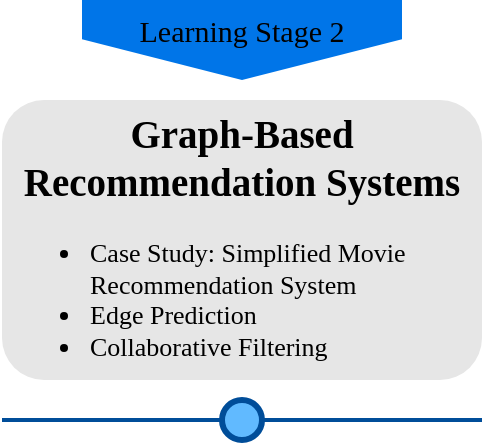 <mxfile version="24.3.0" type="device">
  <diagram id="C5RBs43oDa-KdzZeNtuy" name="Page-1">
    <mxGraphModel dx="1194" dy="565" grid="1" gridSize="10" guides="1" tooltips="1" connect="1" arrows="1" fold="1" page="1" pageScale="1" pageWidth="827" pageHeight="1169" math="0" shadow="0">
      <root>
        <mxCell id="WIyWlLk6GJQsqaUBKTNV-0" />
        <mxCell id="WIyWlLk6GJQsqaUBKTNV-1" parent="WIyWlLk6GJQsqaUBKTNV-0" />
        <mxCell id="mRiB8NXWWGHCBEzQtSpy-0" value="" style="line;strokeWidth=2;html=1;fillColor=none;fontSize=28;fontColor=#004D99;strokeColor=#004D99;" parent="WIyWlLk6GJQsqaUBKTNV-1" vertex="1">
          <mxGeometry x="320" y="355" width="240" height="10" as="geometry" />
        </mxCell>
        <mxCell id="mRiB8NXWWGHCBEzQtSpy-4" value="" style="ellipse;whiteSpace=wrap;html=1;fillColor=#61BAFF;fontSize=28;fontColor=#004D99;strokeWidth=3;strokeColor=#004D99;" parent="WIyWlLk6GJQsqaUBKTNV-1" vertex="1">
          <mxGeometry x="430" y="350" width="20" height="20" as="geometry" />
        </mxCell>
        <mxCell id="mRiB8NXWWGHCBEzQtSpy-8" value="&lt;h2&gt;&lt;font face=&quot;serif&quot;&gt;Graph-Based Recommendation Systems&lt;/font&gt;&lt;/h2&gt;&lt;p&gt;&lt;/p&gt;&lt;ul&gt;&lt;li style=&quot;text-align: left;&quot;&gt;&lt;span style=&quot;font-family: serif; background-color: initial;&quot;&gt;Case Study: Simplified Movie Recommendation System&lt;/span&gt;&lt;/li&gt;&lt;li style=&quot;text-align: left;&quot;&gt;&lt;span style=&quot;font-family: serif; background-color: initial;&quot;&gt;Edge Prediction&lt;/span&gt;&lt;/li&gt;&lt;li style=&quot;text-align: left;&quot;&gt;&lt;font face=&quot;serif&quot;&gt;Collaborative Filtering&lt;/font&gt;&lt;/li&gt;&lt;/ul&gt;&lt;p&gt;&lt;/p&gt;&lt;p&gt;&lt;span style=&quot;font-family: serif; background-color: initial;&quot;&gt;&lt;br&gt;&lt;/span&gt;&lt;/p&gt;" style="text;html=1;spacing=5;spacingTop=-20;whiteSpace=wrap;overflow=hidden;strokeColor=none;strokeWidth=3;fillColor=#E6E6E6;fontSize=13;fontColor=#000000;align=center;rounded=1;" parent="WIyWlLk6GJQsqaUBKTNV-1" vertex="1">
          <mxGeometry x="320" y="200" width="240" height="140" as="geometry" />
        </mxCell>
        <mxCell id="mRiB8NXWWGHCBEzQtSpy-9" value="&lt;span&gt;&lt;font color=&quot;#000000&quot; face=&quot;Serif&quot;&gt;Learning Stage 2&lt;/font&gt;&lt;/span&gt;" style="shape=offPageConnector;whiteSpace=wrap;html=1;fillColor=#0075E8;fontSize=15;fontColor=#FFFFFF;size=0.509;verticalAlign=top;strokeColor=none;" parent="WIyWlLk6GJQsqaUBKTNV-1" vertex="1">
          <mxGeometry x="360" y="150" width="160" height="40" as="geometry" />
        </mxCell>
      </root>
    </mxGraphModel>
  </diagram>
</mxfile>
